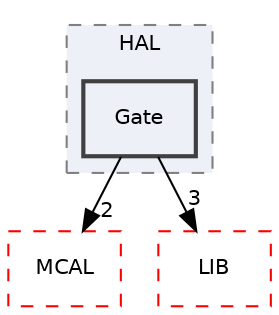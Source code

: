 digraph "C:/Users/Abnaby/Desktop/Unit_10_SecondTermProject/Unit_10_SecondTermProject/ECU3/ECU3_ExitGate/ECU3_ExitGate/HAL/Gate"
{
 // LATEX_PDF_SIZE
  edge [fontname="Helvetica",fontsize="10",labelfontname="Helvetica",labelfontsize="10"];
  node [fontname="Helvetica",fontsize="10",shape=record];
  compound=true
  subgraph clusterdir_2e1377b09d60eb02c4c85c5f0b7900e3 {
    graph [ bgcolor="#edf0f7", pencolor="grey50", style="filled,dashed,", label="HAL", fontname="Helvetica", fontsize="10", URL="dir_2e1377b09d60eb02c4c85c5f0b7900e3.html"]
  dir_157319450796e7224155e128d22f9f4a [shape=box, label="Gate", style="filled,bold,", fillcolor="#edf0f7", color="grey25", URL="dir_157319450796e7224155e128d22f9f4a.html"];
  }
  dir_60aaa21669bba2d372b407dfc6183be1 [shape=box, label="MCAL", style="dashed,", fillcolor="#edf0f7", color="red", URL="dir_60aaa21669bba2d372b407dfc6183be1.html"];
  dir_9f3d9f226de60e27b761e86994e428a4 [shape=box, label="LIB", style="dashed,", fillcolor="#edf0f7", color="red", URL="dir_9f3d9f226de60e27b761e86994e428a4.html"];
  dir_157319450796e7224155e128d22f9f4a->dir_60aaa21669bba2d372b407dfc6183be1 [headlabel="2", labeldistance=1.5 headhref="dir_000011_000021.html"];
  dir_157319450796e7224155e128d22f9f4a->dir_9f3d9f226de60e27b761e86994e428a4 [headlabel="3", labeldistance=1.5 headhref="dir_000011_000018.html"];
}
